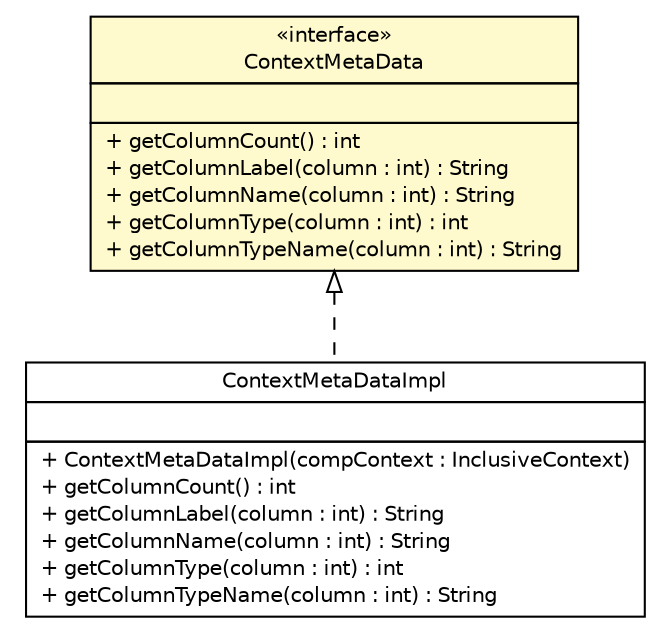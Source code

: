 #!/usr/local/bin/dot
#
# Class diagram 
# Generated by UMLGraph version R5_6 (http://www.umlgraph.org/)
#

digraph G {
	edge [fontname="Helvetica",fontsize=10,labelfontname="Helvetica",labelfontsize=10];
	node [fontname="Helvetica",fontsize=10,shape=plaintext];
	nodesep=0.25;
	ranksep=0.5;
	// sorcer.core.ContextMetaData
	c146871 [label=<<table title="sorcer.core.ContextMetaData" border="0" cellborder="1" cellspacing="0" cellpadding="2" port="p" bgcolor="lemonChiffon" href="./ContextMetaData.html">
		<tr><td><table border="0" cellspacing="0" cellpadding="1">
<tr><td align="center" balign="center"> &#171;interface&#187; </td></tr>
<tr><td align="center" balign="center"> ContextMetaData </td></tr>
		</table></td></tr>
		<tr><td><table border="0" cellspacing="0" cellpadding="1">
<tr><td align="left" balign="left">  </td></tr>
		</table></td></tr>
		<tr><td><table border="0" cellspacing="0" cellpadding="1">
<tr><td align="left" balign="left"> + getColumnCount() : int </td></tr>
<tr><td align="left" balign="left"> + getColumnLabel(column : int) : String </td></tr>
<tr><td align="left" balign="left"> + getColumnName(column : int) : String </td></tr>
<tr><td align="left" balign="left"> + getColumnType(column : int) : int </td></tr>
<tr><td align="left" balign="left"> + getColumnTypeName(column : int) : String </td></tr>
		</table></td></tr>
		</table>>, URL="./ContextMetaData.html", fontname="Helvetica", fontcolor="black", fontsize=10.0];
	// sorcer.core.context.ContextMetaDataImpl
	c146950 [label=<<table title="sorcer.core.context.ContextMetaDataImpl" border="0" cellborder="1" cellspacing="0" cellpadding="2" port="p" href="./context/ContextMetaDataImpl.html">
		<tr><td><table border="0" cellspacing="0" cellpadding="1">
<tr><td align="center" balign="center"> ContextMetaDataImpl </td></tr>
		</table></td></tr>
		<tr><td><table border="0" cellspacing="0" cellpadding="1">
<tr><td align="left" balign="left">  </td></tr>
		</table></td></tr>
		<tr><td><table border="0" cellspacing="0" cellpadding="1">
<tr><td align="left" balign="left"> + ContextMetaDataImpl(compContext : InclusiveContext) </td></tr>
<tr><td align="left" balign="left"> + getColumnCount() : int </td></tr>
<tr><td align="left" balign="left"> + getColumnLabel(column : int) : String </td></tr>
<tr><td align="left" balign="left"> + getColumnName(column : int) : String </td></tr>
<tr><td align="left" balign="left"> + getColumnType(column : int) : int </td></tr>
<tr><td align="left" balign="left"> + getColumnTypeName(column : int) : String </td></tr>
		</table></td></tr>
		</table>>, URL="./context/ContextMetaDataImpl.html", fontname="Helvetica", fontcolor="black", fontsize=10.0];
	//sorcer.core.context.ContextMetaDataImpl implements sorcer.core.ContextMetaData
	c146871:p -> c146950:p [dir=back,arrowtail=empty,style=dashed];
}

